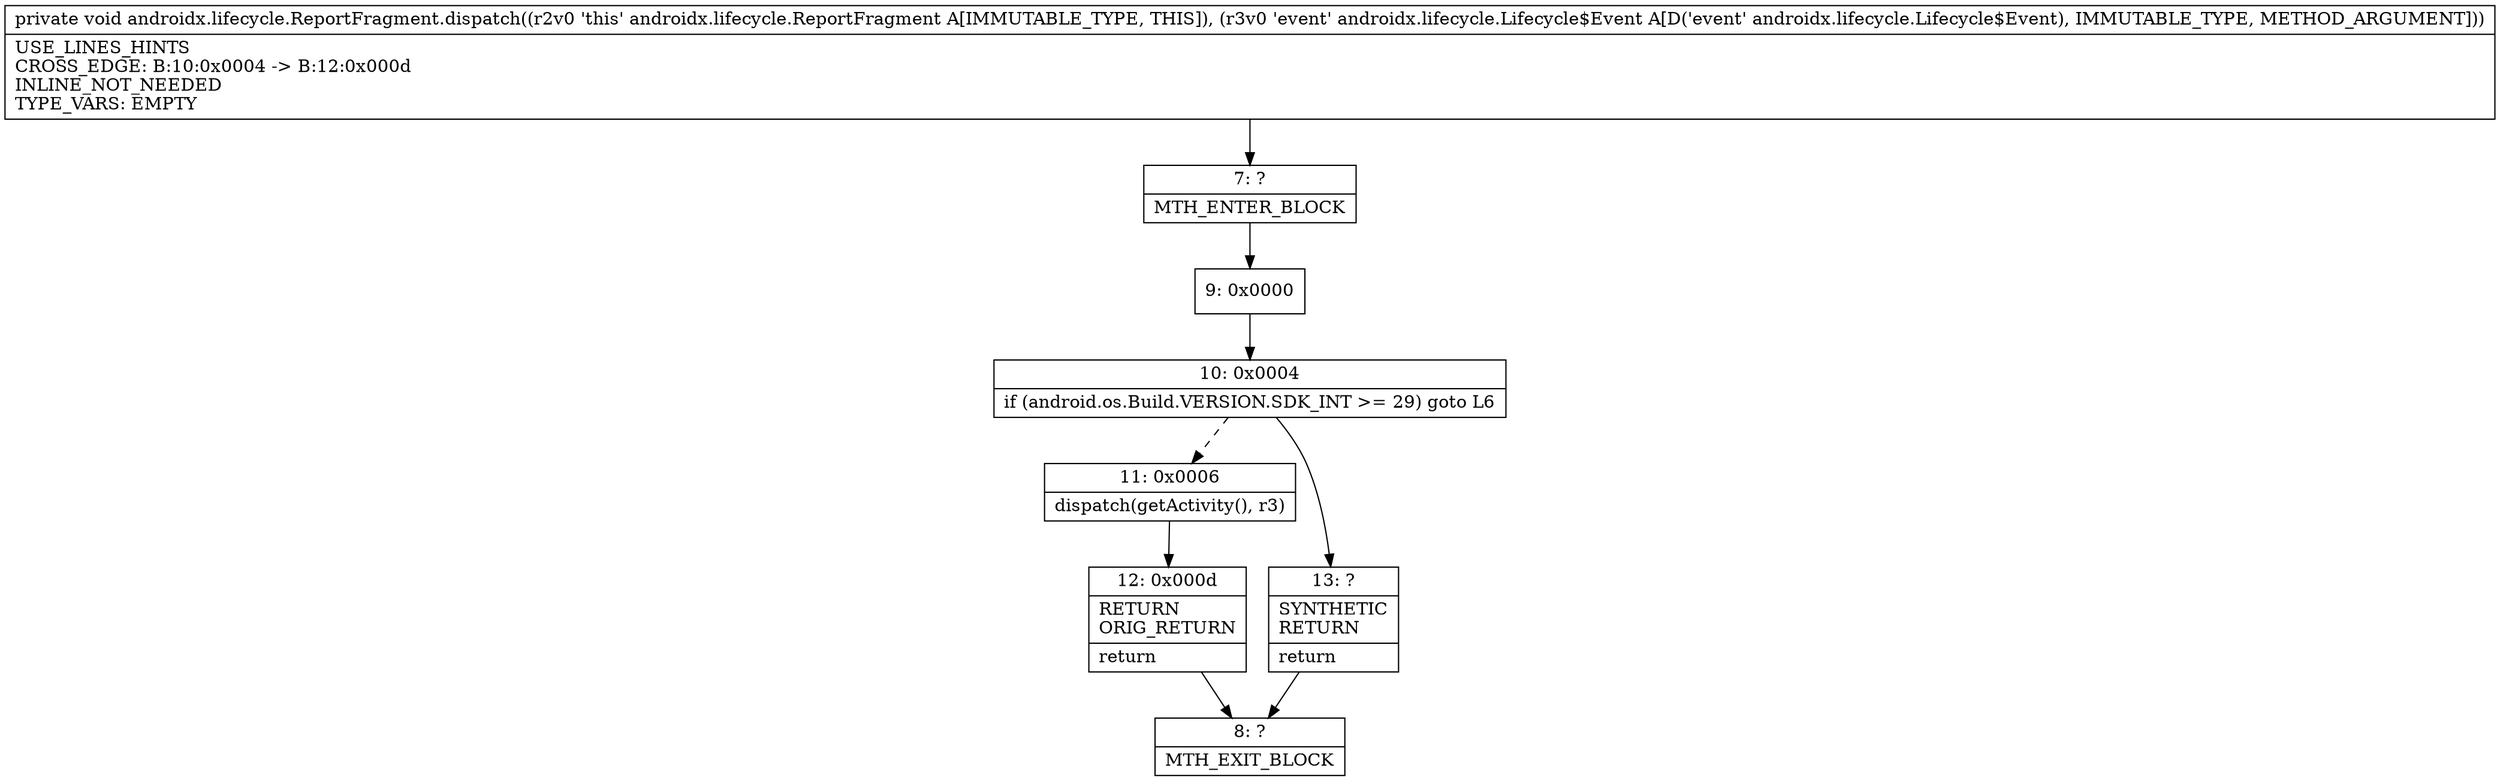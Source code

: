 digraph "CFG forandroidx.lifecycle.ReportFragment.dispatch(Landroidx\/lifecycle\/Lifecycle$Event;)V" {
Node_7 [shape=record,label="{7\:\ ?|MTH_ENTER_BLOCK\l}"];
Node_9 [shape=record,label="{9\:\ 0x0000}"];
Node_10 [shape=record,label="{10\:\ 0x0004|if (android.os.Build.VERSION.SDK_INT \>= 29) goto L6\l}"];
Node_11 [shape=record,label="{11\:\ 0x0006|dispatch(getActivity(), r3)\l}"];
Node_12 [shape=record,label="{12\:\ 0x000d|RETURN\lORIG_RETURN\l|return\l}"];
Node_8 [shape=record,label="{8\:\ ?|MTH_EXIT_BLOCK\l}"];
Node_13 [shape=record,label="{13\:\ ?|SYNTHETIC\lRETURN\l|return\l}"];
MethodNode[shape=record,label="{private void androidx.lifecycle.ReportFragment.dispatch((r2v0 'this' androidx.lifecycle.ReportFragment A[IMMUTABLE_TYPE, THIS]), (r3v0 'event' androidx.lifecycle.Lifecycle$Event A[D('event' androidx.lifecycle.Lifecycle$Event), IMMUTABLE_TYPE, METHOD_ARGUMENT]))  | USE_LINES_HINTS\lCROSS_EDGE: B:10:0x0004 \-\> B:12:0x000d\lINLINE_NOT_NEEDED\lTYPE_VARS: EMPTY\l}"];
MethodNode -> Node_7;Node_7 -> Node_9;
Node_9 -> Node_10;
Node_10 -> Node_11[style=dashed];
Node_10 -> Node_13;
Node_11 -> Node_12;
Node_12 -> Node_8;
Node_13 -> Node_8;
}

